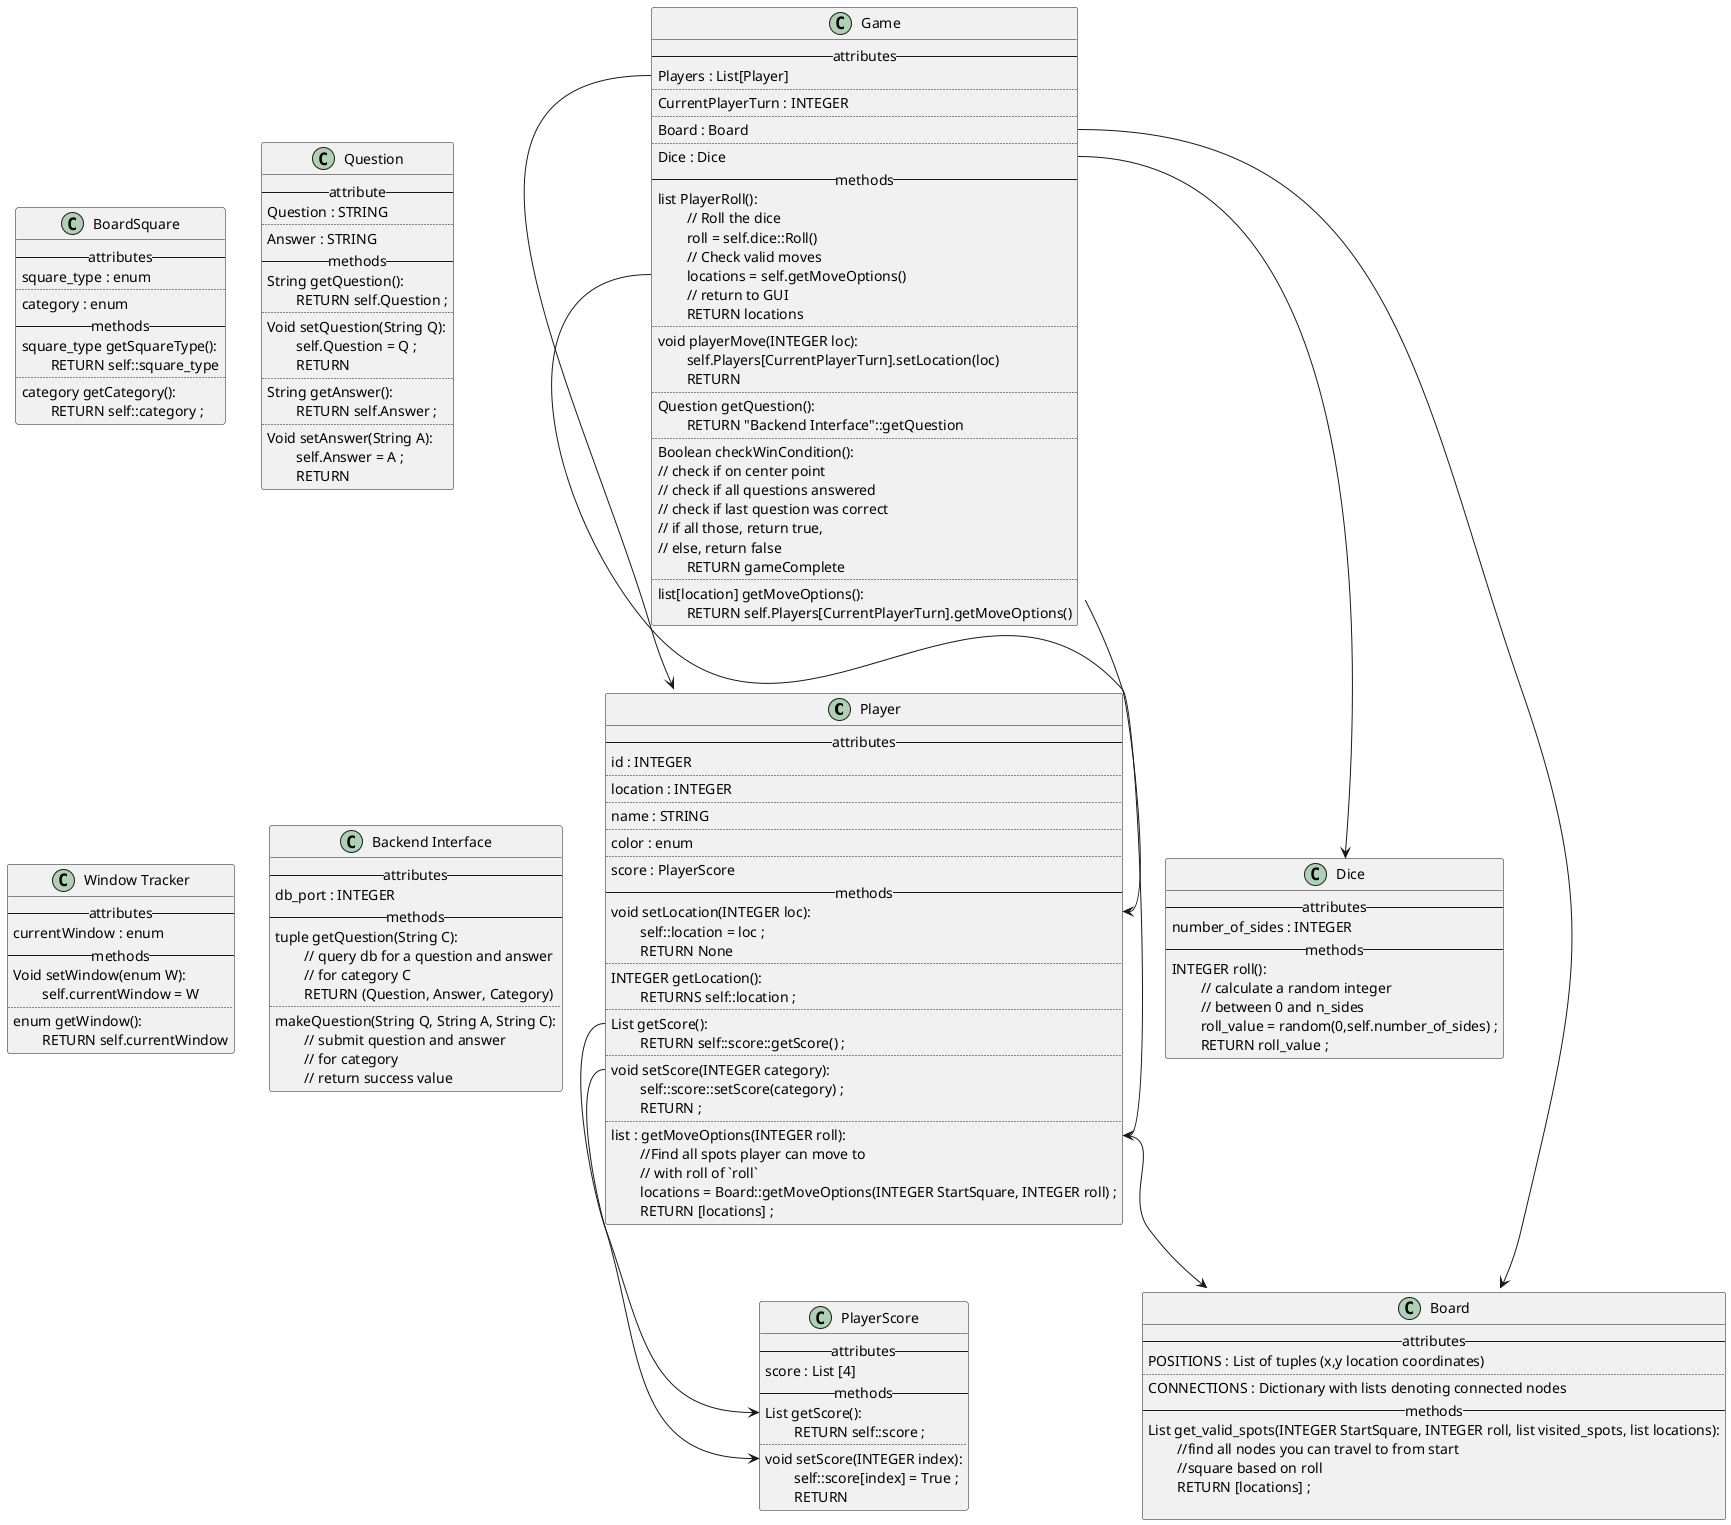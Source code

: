 @startuml
' Class definitions and pseudocode
class Player {
  --attributes--
  id : INTEGER
  ..
  location : INTEGER
  ..
  name : STRING
  ..
  color : enum
  ..
  score : PlayerScore
  --methods--
  void setLocation(INTEGER loc):
  \tself::location = loc ;
  \tRETURN None
  ..
  INTEGER getLocation():
  \tRETURNS self::location ;
  ..
  List getScore():
  \tRETURN self::score::getScore() ;
  ..
  void setScore(INTEGER category):
  \tself::score::setScore(category) ;
  \tRETURN ;
  ..
  list : getMoveOptions(INTEGER roll):
  \t//Find all spots player can move to
  \t// with roll of `roll`
  \tlocations = Board::getMoveOptions(INTEGER StartSquare, INTEGER roll) ;
  \tRETURN [locations] ;
}

class PlayerScore{
  --attributes--
  score : List [4]
  --methods--
  List getScore():
  \tRETURN self::score ;
  ..
  void setScore(INTEGER index):
  \tself::score[index] = True ;
  \tRETURN
}

class Dice{
  --attributes--
  number_of_sides : INTEGER
  --methods--
  INTEGER roll():
  \t// calculate a random integer
  \t// between 0 and n_sides
  \troll_value = random(0,self.number_of_sides) ;
  \tRETURN roll_value ;
}

class BoardSquare{
  --attributes--
  square_type : enum
  ..
  category : enum
  --methods--
  square_type getSquareType():
  \tRETURN self::square_type
  ..
  category getCategory():
  \tRETURN self::category ;
}

Class Game{
  --attributes--
  Players : List[Player]
  ..
  CurrentPlayerTurn : INTEGER
  ..
  Board : Board
  ..
  Dice : Dice
  --methods--
  list PlayerRoll():
    \t// Roll the dice
    \troll = self.dice::Roll()
    \t// Check valid moves
    \tlocations = self.getMoveOptions()
    \t// return to GUI
    \tRETURN locations
  ..
  void playerMove(INTEGER loc):
  \tself.Players[CurrentPlayerTurn].setLocation(loc)
  \tRETURN
  ..
  Question getQuestion():
  \\tRETURN "Backend Interface"::getQuestion
  ..
  Boolean checkWinCondition():
  // check if on center point
  // check if all questions answered
  // check if last question was correct
  // if all those, return true,
  // else, return false
  \tRETURN gameComplete
  ..
  list[location] getMoveOptions():
  \tRETURN self.Players[CurrentPlayerTurn].getMoveOptions()
}

Class Board{
  --attributes--
  POSITIONS : List of tuples (x,y location coordinates)
  ..
  CONNECTIONS : Dictionary with lists denoting connected nodes
  --methods--
  List get_valid_spots(INTEGER StartSquare, INTEGER roll, list visited_spots, list locations):
  \t//find all nodes you can travel to from start
  \t//square based on roll
  \tRETURN [locations] ;

}

Class Question{
  --attribute--
  Question : STRING
  ..
  Answer : STRING
  --methods--
  String getQuestion():
  \tRETURN self.Question ;
  ..
  Void setQuestion(String Q):
  \tself.Question = Q ;
  \tRETURN
  ..
  String getAnswer():
  \tRETURN self.Answer ;
  ..
  Void setAnswer(String A):
  \tself.Answer = A ;
  \tRETURN
}

Class "Window Tracker"{
  --attributes--
  currentWindow : enum
  --methods--
  Void setWindow(enum W):
  \tself.currentWindow = W
  ..
  enum getWindow():
  \tRETURN self.currentWindow
}

Class "Backend Interface"{
    --attributes--
    db_port : INTEGER
    --methods--
    tuple getQuestion(String C):
    \t// query db for a question and answer
    \t// for category C
    \tRETURN (Question, Answer, Category)
    ..
    makeQuestion(String Q, String A, String C):
    \t// submit question and answer
    \t// for category
    \t// return success value
}

' attribute connections
Player::getScore --> PlayerScore::getScore
Player::setScore --> PlayerScore::setScore
Player::getMoveOptions --> Board::getMoveOptions
Game::Players --> Player
Game::Board --> Board
Game::Dice --> Dice
Game::getMoveOptions --> Player::getMoveOptions
Game::PlayerMove --> Player::setLocation

/'

Class "GUI Interface"{

}

    When Given <some precondition>

And <additional preconditions> Optional

When <an action/trigger occurs>

Then <some post condition>

And <additional post conditions> Optional
'/
@enduml